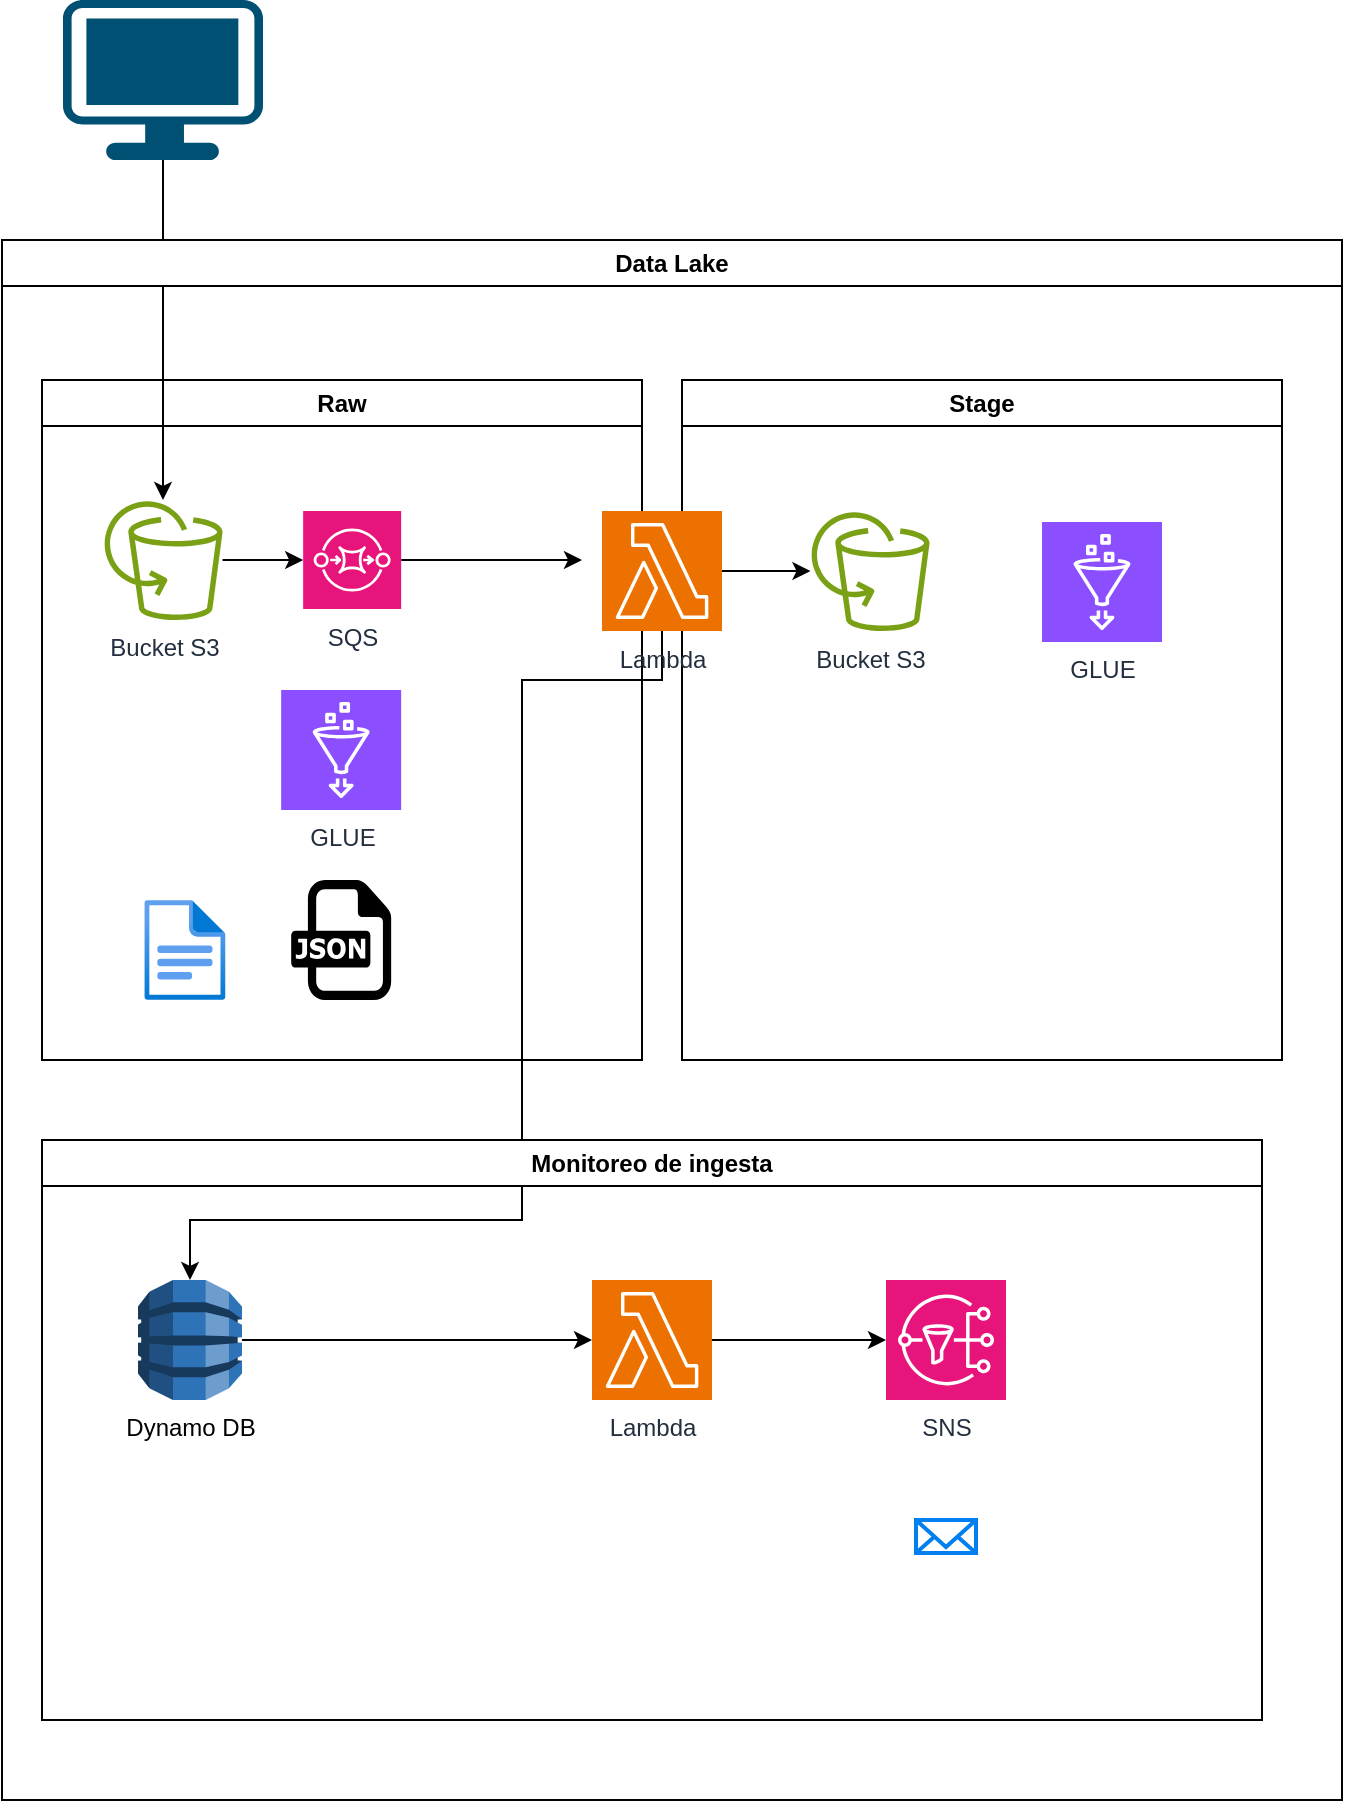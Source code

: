 <mxfile version="22.1.17" type="github">
  <diagram name="Página-1" id="j-4z2RN7eHjvvUNS7-LT">
    <mxGraphModel dx="1461" dy="973" grid="1" gridSize="10" guides="1" tooltips="1" connect="1" arrows="1" fold="1" page="1" pageScale="1" pageWidth="827" pageHeight="1169" math="0" shadow="0">
      <root>
        <mxCell id="0" />
        <mxCell id="1" parent="0" />
        <mxCell id="S6Ds2HR3s4sgnbYo6ZHa-15" value="Raw" style="swimlane;whiteSpace=wrap;html=1;" vertex="1" parent="1">
          <mxGeometry x="30" y="370" width="300" height="340" as="geometry" />
        </mxCell>
        <mxCell id="S6Ds2HR3s4sgnbYo6ZHa-4" style="edgeStyle=orthogonalEdgeStyle;rounded=0;orthogonalLoop=1;jettySize=auto;html=1;" edge="1" parent="1" source="S6Ds2HR3s4sgnbYo6ZHa-1" target="S6Ds2HR3s4sgnbYo6ZHa-2">
          <mxGeometry relative="1" as="geometry" />
        </mxCell>
        <mxCell id="S6Ds2HR3s4sgnbYo6ZHa-1" value="" style="points=[[0.03,0.03,0],[0.5,0,0],[0.97,0.03,0],[1,0.4,0],[0.97,0.745,0],[0.5,1,0],[0.03,0.745,0],[0,0.4,0]];verticalLabelPosition=bottom;sketch=0;html=1;verticalAlign=top;aspect=fixed;align=center;pointerEvents=1;shape=mxgraph.cisco19.workstation;fillColor=#005073;strokeColor=none;" vertex="1" parent="1">
          <mxGeometry x="40.5" y="180" width="100" height="80" as="geometry" />
        </mxCell>
        <mxCell id="S6Ds2HR3s4sgnbYo6ZHa-10" style="edgeStyle=orthogonalEdgeStyle;rounded=0;orthogonalLoop=1;jettySize=auto;html=1;" edge="1" parent="1" source="S6Ds2HR3s4sgnbYo6ZHa-2" target="S6Ds2HR3s4sgnbYo6ZHa-9">
          <mxGeometry relative="1" as="geometry" />
        </mxCell>
        <mxCell id="S6Ds2HR3s4sgnbYo6ZHa-2" value="Bucket S3" style="sketch=0;outlineConnect=0;fontColor=#232F3E;gradientColor=none;fillColor=#7AA116;strokeColor=none;dashed=0;verticalLabelPosition=bottom;verticalAlign=top;align=center;html=1;fontSize=12;fontStyle=0;aspect=fixed;pointerEvents=1;shape=mxgraph.aws4.backup_aws_backup_support_for_amazon_s3;" vertex="1" parent="1">
          <mxGeometry x="60.5" y="430" width="60" height="60" as="geometry" />
        </mxCell>
        <mxCell id="S6Ds2HR3s4sgnbYo6ZHa-3" value="" style="image;aspect=fixed;html=1;points=[];align=center;fontSize=12;image=img/lib/azure2/general/File.svg;" vertex="1" parent="1">
          <mxGeometry x="81.17" y="630" width="40.58" height="50" as="geometry" />
        </mxCell>
        <mxCell id="S6Ds2HR3s4sgnbYo6ZHa-12" style="edgeStyle=orthogonalEdgeStyle;rounded=0;orthogonalLoop=1;jettySize=auto;html=1;" edge="1" parent="1" source="S6Ds2HR3s4sgnbYo6ZHa-9">
          <mxGeometry relative="1" as="geometry">
            <mxPoint x="300.001" y="460" as="targetPoint" />
          </mxGeometry>
        </mxCell>
        <mxCell id="S6Ds2HR3s4sgnbYo6ZHa-9" value="SQS&lt;br&gt;" style="sketch=0;points=[[0,0,0],[0.25,0,0],[0.5,0,0],[0.75,0,0],[1,0,0],[0,1,0],[0.25,1,0],[0.5,1,0],[0.75,1,0],[1,1,0],[0,0.25,0],[0,0.5,0],[0,0.75,0],[1,0.25,0],[1,0.5,0],[1,0.75,0]];outlineConnect=0;fontColor=#232F3E;fillColor=#E7157B;strokeColor=#ffffff;dashed=0;verticalLabelPosition=bottom;verticalAlign=top;align=center;html=1;fontSize=12;fontStyle=0;aspect=fixed;shape=mxgraph.aws4.resourceIcon;resIcon=mxgraph.aws4.sqs;" vertex="1" parent="1">
          <mxGeometry x="160.58" y="435.5" width="49" height="49" as="geometry" />
        </mxCell>
        <mxCell id="S6Ds2HR3s4sgnbYo6ZHa-14" value="" style="dashed=0;outlineConnect=0;html=1;align=center;labelPosition=center;verticalLabelPosition=bottom;verticalAlign=top;shape=mxgraph.weblogos.json" vertex="1" parent="1">
          <mxGeometry x="154.58" y="620" width="50" height="60" as="geometry" />
        </mxCell>
        <mxCell id="S6Ds2HR3s4sgnbYo6ZHa-16" value="Data Lake" style="swimlane;whiteSpace=wrap;html=1;" vertex="1" parent="1">
          <mxGeometry x="10" y="300" width="670" height="780" as="geometry" />
        </mxCell>
        <mxCell id="S6Ds2HR3s4sgnbYo6ZHa-18" value="Stage" style="swimlane;whiteSpace=wrap;html=1;" vertex="1" parent="S6Ds2HR3s4sgnbYo6ZHa-16">
          <mxGeometry x="340" y="70" width="300" height="340" as="geometry" />
        </mxCell>
        <mxCell id="S6Ds2HR3s4sgnbYo6ZHa-19" value="Bucket S3" style="sketch=0;outlineConnect=0;fontColor=#232F3E;gradientColor=none;fillColor=#7AA116;strokeColor=none;dashed=0;verticalLabelPosition=bottom;verticalAlign=top;align=center;html=1;fontSize=12;fontStyle=0;aspect=fixed;pointerEvents=1;shape=mxgraph.aws4.backup_aws_backup_support_for_amazon_s3;" vertex="1" parent="S6Ds2HR3s4sgnbYo6ZHa-18">
          <mxGeometry x="64" y="65.5" width="60" height="60" as="geometry" />
        </mxCell>
        <mxCell id="S6Ds2HR3s4sgnbYo6ZHa-30" value="GLUE&lt;br&gt;" style="sketch=0;points=[[0,0,0],[0.25,0,0],[0.5,0,0],[0.75,0,0],[1,0,0],[0,1,0],[0.25,1,0],[0.5,1,0],[0.75,1,0],[1,1,0],[0,0.25,0],[0,0.5,0],[0,0.75,0],[1,0.25,0],[1,0.5,0],[1,0.75,0]];outlineConnect=0;fontColor=#232F3E;fillColor=#8C4FFF;strokeColor=#ffffff;dashed=0;verticalLabelPosition=bottom;verticalAlign=top;align=center;html=1;fontSize=12;fontStyle=0;aspect=fixed;shape=mxgraph.aws4.resourceIcon;resIcon=mxgraph.aws4.glue;" vertex="1" parent="S6Ds2HR3s4sgnbYo6ZHa-18">
          <mxGeometry x="180" y="71" width="60" height="60" as="geometry" />
        </mxCell>
        <mxCell id="S6Ds2HR3s4sgnbYo6ZHa-23" style="edgeStyle=orthogonalEdgeStyle;rounded=0;orthogonalLoop=1;jettySize=auto;html=1;" edge="1" parent="S6Ds2HR3s4sgnbYo6ZHa-16" source="S6Ds2HR3s4sgnbYo6ZHa-17" target="S6Ds2HR3s4sgnbYo6ZHa-19">
          <mxGeometry relative="1" as="geometry" />
        </mxCell>
        <mxCell id="S6Ds2HR3s4sgnbYo6ZHa-35" style="edgeStyle=orthogonalEdgeStyle;rounded=0;orthogonalLoop=1;jettySize=auto;html=1;" edge="1" parent="S6Ds2HR3s4sgnbYo6ZHa-16" source="S6Ds2HR3s4sgnbYo6ZHa-17" target="S6Ds2HR3s4sgnbYo6ZHa-34">
          <mxGeometry relative="1" as="geometry">
            <Array as="points">
              <mxPoint x="330" y="220" />
              <mxPoint x="260" y="220" />
              <mxPoint x="260" y="490" />
              <mxPoint x="94" y="490" />
            </Array>
          </mxGeometry>
        </mxCell>
        <mxCell id="S6Ds2HR3s4sgnbYo6ZHa-17" value="Lambda&lt;br&gt;" style="sketch=0;points=[[0,0,0],[0.25,0,0],[0.5,0,0],[0.75,0,0],[1,0,0],[0,1,0],[0.25,1,0],[0.5,1,0],[0.75,1,0],[1,1,0],[0,0.25,0],[0,0.5,0],[0,0.75,0],[1,0.25,0],[1,0.5,0],[1,0.75,0]];outlineConnect=0;fontColor=#232F3E;fillColor=#ED7100;strokeColor=#ffffff;dashed=0;verticalLabelPosition=bottom;verticalAlign=top;align=center;html=1;fontSize=12;fontStyle=0;aspect=fixed;shape=mxgraph.aws4.resourceIcon;resIcon=mxgraph.aws4.lambda;" vertex="1" parent="S6Ds2HR3s4sgnbYo6ZHa-16">
          <mxGeometry x="300" y="135.5" width="60" height="60" as="geometry" />
        </mxCell>
        <mxCell id="S6Ds2HR3s4sgnbYo6ZHa-13" value="GLUE&lt;br&gt;" style="sketch=0;points=[[0,0,0],[0.25,0,0],[0.5,0,0],[0.75,0,0],[1,0,0],[0,1,0],[0.25,1,0],[0.5,1,0],[0.75,1,0],[1,1,0],[0,0.25,0],[0,0.5,0],[0,0.75,0],[1,0.25,0],[1,0.5,0],[1,0.75,0]];outlineConnect=0;fontColor=#232F3E;fillColor=#8C4FFF;strokeColor=#ffffff;dashed=0;verticalLabelPosition=bottom;verticalAlign=top;align=center;html=1;fontSize=12;fontStyle=0;aspect=fixed;shape=mxgraph.aws4.resourceIcon;resIcon=mxgraph.aws4.glue;" vertex="1" parent="S6Ds2HR3s4sgnbYo6ZHa-16">
          <mxGeometry x="139.58" y="225" width="60" height="60" as="geometry" />
        </mxCell>
        <mxCell id="S6Ds2HR3s4sgnbYo6ZHa-31" value="Monitoreo de ingesta" style="swimlane;whiteSpace=wrap;html=1;" vertex="1" parent="S6Ds2HR3s4sgnbYo6ZHa-16">
          <mxGeometry x="20" y="450" width="610" height="290" as="geometry" />
        </mxCell>
        <mxCell id="S6Ds2HR3s4sgnbYo6ZHa-39" style="edgeStyle=orthogonalEdgeStyle;rounded=0;orthogonalLoop=1;jettySize=auto;html=1;" edge="1" parent="S6Ds2HR3s4sgnbYo6ZHa-31" source="S6Ds2HR3s4sgnbYo6ZHa-34" target="S6Ds2HR3s4sgnbYo6ZHa-38">
          <mxGeometry relative="1" as="geometry" />
        </mxCell>
        <mxCell id="S6Ds2HR3s4sgnbYo6ZHa-34" value="Dynamo DB&lt;br&gt;" style="outlineConnect=0;dashed=0;verticalLabelPosition=bottom;verticalAlign=top;align=center;html=1;shape=mxgraph.aws3.dynamo_db;fillColor=#2E73B8;gradientColor=none;" vertex="1" parent="S6Ds2HR3s4sgnbYo6ZHa-31">
          <mxGeometry x="48" y="70" width="52" height="60" as="geometry" />
        </mxCell>
        <mxCell id="S6Ds2HR3s4sgnbYo6ZHa-41" style="edgeStyle=orthogonalEdgeStyle;rounded=0;orthogonalLoop=1;jettySize=auto;html=1;" edge="1" parent="S6Ds2HR3s4sgnbYo6ZHa-31" source="S6Ds2HR3s4sgnbYo6ZHa-38" target="S6Ds2HR3s4sgnbYo6ZHa-40">
          <mxGeometry relative="1" as="geometry" />
        </mxCell>
        <mxCell id="S6Ds2HR3s4sgnbYo6ZHa-38" value="Lambda&lt;br&gt;" style="sketch=0;points=[[0,0,0],[0.25,0,0],[0.5,0,0],[0.75,0,0],[1,0,0],[0,1,0],[0.25,1,0],[0.5,1,0],[0.75,1,0],[1,1,0],[0,0.25,0],[0,0.5,0],[0,0.75,0],[1,0.25,0],[1,0.5,0],[1,0.75,0]];outlineConnect=0;fontColor=#232F3E;fillColor=#ED7100;strokeColor=#ffffff;dashed=0;verticalLabelPosition=bottom;verticalAlign=top;align=center;html=1;fontSize=12;fontStyle=0;aspect=fixed;shape=mxgraph.aws4.resourceIcon;resIcon=mxgraph.aws4.lambda;" vertex="1" parent="S6Ds2HR3s4sgnbYo6ZHa-31">
          <mxGeometry x="275" y="70" width="60" height="60" as="geometry" />
        </mxCell>
        <mxCell id="S6Ds2HR3s4sgnbYo6ZHa-40" value="SNS" style="sketch=0;points=[[0,0,0],[0.25,0,0],[0.5,0,0],[0.75,0,0],[1,0,0],[0,1,0],[0.25,1,0],[0.5,1,0],[0.75,1,0],[1,1,0],[0,0.25,0],[0,0.5,0],[0,0.75,0],[1,0.25,0],[1,0.5,0],[1,0.75,0]];outlineConnect=0;fontColor=#232F3E;fillColor=#E7157B;strokeColor=#ffffff;dashed=0;verticalLabelPosition=bottom;verticalAlign=top;align=center;html=1;fontSize=12;fontStyle=0;aspect=fixed;shape=mxgraph.aws4.resourceIcon;resIcon=mxgraph.aws4.sns;" vertex="1" parent="S6Ds2HR3s4sgnbYo6ZHa-31">
          <mxGeometry x="422" y="70" width="60" height="60" as="geometry" />
        </mxCell>
        <mxCell id="S6Ds2HR3s4sgnbYo6ZHa-42" value="" style="html=1;verticalLabelPosition=bottom;align=center;labelBackgroundColor=#ffffff;verticalAlign=top;strokeWidth=2;strokeColor=#0080F0;shadow=0;dashed=0;shape=mxgraph.ios7.icons.mail;" vertex="1" parent="S6Ds2HR3s4sgnbYo6ZHa-31">
          <mxGeometry x="437" y="190" width="30" height="16.5" as="geometry" />
        </mxCell>
      </root>
    </mxGraphModel>
  </diagram>
</mxfile>
